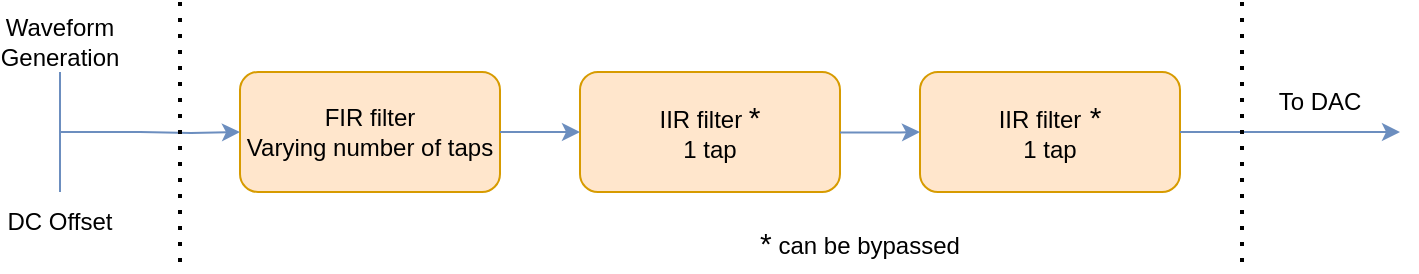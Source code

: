 <mxfile version="15.9.6" type="device"><diagram id="xe7DILvifw8bZ6JbizGX" name="Page-1"><mxGraphModel dx="782" dy="436" grid="1" gridSize="10" guides="1" tooltips="1" connect="1" arrows="1" fold="1" page="1" pageScale="1" pageWidth="850" pageHeight="1100" math="0" shadow="0"><root><mxCell id="0"/><mxCell id="1" parent="0"/><mxCell id="9epC3AYYllVTvkxFt7MB-1" value="FIR filter&lt;br&gt;Varying number of taps" style="rounded=1;whiteSpace=wrap;html=1;fillColor=#ffe6cc;strokeColor=#d79b00;" parent="1" vertex="1"><mxGeometry x="150" y="240" width="130" height="60" as="geometry"/></mxCell><mxCell id="9epC3AYYllVTvkxFt7MB-2" value="IIR filter &lt;font style=&quot;font-size: 15px&quot;&gt;*&lt;/font&gt;&lt;br&gt;1 tap" style="rounded=1;whiteSpace=wrap;html=1;fillColor=#ffe6cc;strokeColor=#d79b00;" parent="1" vertex="1"><mxGeometry x="320" y="240" width="130" height="60" as="geometry"/></mxCell><mxCell id="9epC3AYYllVTvkxFt7MB-3" value="IIR filter&lt;font style=&quot;font-size: 15px&quot;&gt; *&lt;/font&gt;&lt;br&gt;1 tap" style="rounded=1;whiteSpace=wrap;html=1;fillColor=#ffe6cc;strokeColor=#d79b00;" parent="1" vertex="1"><mxGeometry x="490" y="240" width="130" height="60" as="geometry"/></mxCell><mxCell id="9epC3AYYllVTvkxFt7MB-5" value="" style="endArrow=classic;html=1;rounded=0;edgeStyle=orthogonalEdgeStyle;entryX=0;entryY=0.5;entryDx=0;entryDy=0;fillColor=#dae8fc;strokeColor=#6c8ebf;" parent="1" target="9epC3AYYllVTvkxFt7MB-1" edge="1"><mxGeometry width="50" height="50" relative="1" as="geometry"><mxPoint x="100" y="270" as="sourcePoint"/><mxPoint x="120" y="260" as="targetPoint"/><Array as="points"/></mxGeometry></mxCell><mxCell id="9epC3AYYllVTvkxFt7MB-6" value="" style="endArrow=classic;html=1;rounded=0;edgeStyle=orthogonalEdgeStyle;exitX=1;exitY=0.5;exitDx=0;exitDy=0;fillColor=#dae8fc;strokeColor=#6c8ebf;" parent="1" source="9epC3AYYllVTvkxFt7MB-1" edge="1"><mxGeometry width="50" height="50" relative="1" as="geometry"><mxPoint x="230" y="269.5" as="sourcePoint"/><mxPoint x="320" y="270" as="targetPoint"/><Array as="points"/></mxGeometry></mxCell><mxCell id="9epC3AYYllVTvkxFt7MB-7" value="" style="endArrow=classic;html=1;rounded=0;edgeStyle=orthogonalEdgeStyle;exitX=1;exitY=0.5;exitDx=0;exitDy=0;fillColor=#dae8fc;strokeColor=#6c8ebf;" parent="1" edge="1"><mxGeometry width="50" height="50" relative="1" as="geometry"><mxPoint x="450" y="270.21" as="sourcePoint"/><mxPoint x="490" y="270" as="targetPoint"/><Array as="points"><mxPoint x="480" y="269.7"/><mxPoint x="510" y="269.7"/></Array></mxGeometry></mxCell><mxCell id="9epC3AYYllVTvkxFt7MB-8" value="" style="endArrow=classic;html=1;rounded=0;edgeStyle=orthogonalEdgeStyle;exitX=1;exitY=0.5;exitDx=0;exitDy=0;fillColor=#dae8fc;strokeColor=#6c8ebf;" parent="1" edge="1" source="9epC3AYYllVTvkxFt7MB-3"><mxGeometry width="50" height="50" relative="1" as="geometry"><mxPoint x="630" y="270.21" as="sourcePoint"/><mxPoint x="730" y="270" as="targetPoint"/><Array as="points"/></mxGeometry></mxCell><mxCell id="9epC3AYYllVTvkxFt7MB-9" value="" style="endArrow=none;dashed=1;html=1;dashPattern=1 3;strokeWidth=2;rounded=0;edgeStyle=orthogonalEdgeStyle;" parent="1" edge="1"><mxGeometry width="50" height="50" relative="1" as="geometry"><mxPoint x="120" y="335" as="sourcePoint"/><mxPoint x="120" y="205" as="targetPoint"/></mxGeometry></mxCell><mxCell id="9epC3AYYllVTvkxFt7MB-10" value="" style="endArrow=none;dashed=1;html=1;dashPattern=1 3;strokeWidth=2;rounded=0;edgeStyle=orthogonalEdgeStyle;" parent="1" edge="1"><mxGeometry width="50" height="50" relative="1" as="geometry"><mxPoint x="651" y="335" as="sourcePoint"/><mxPoint x="651" y="205" as="targetPoint"/></mxGeometry></mxCell><mxCell id="GMiS7ZK_eLjKBpg6fw5Q-23" style="edgeStyle=orthogonalEdgeStyle;rounded=0;orthogonalLoop=1;jettySize=auto;html=1;exitX=0.5;exitY=1;exitDx=0;exitDy=0;strokeColor=#6C8EBF;endArrow=none;endFill=0;" edge="1" parent="1" source="9epC3AYYllVTvkxFt7MB-11"><mxGeometry relative="1" as="geometry"><mxPoint x="100" y="270" as="targetPoint"/><Array as="points"><mxPoint x="60" y="270"/></Array></mxGeometry></mxCell><mxCell id="9epC3AYYllVTvkxFt7MB-11" value="Waveform Generation" style="text;html=1;strokeColor=none;fillColor=none;align=center;verticalAlign=middle;whiteSpace=wrap;rounded=0;" parent="1" vertex="1"><mxGeometry x="30" y="210" width="60" height="30" as="geometry"/></mxCell><mxCell id="9epC3AYYllVTvkxFt7MB-12" value="To DAC" style="text;html=1;strokeColor=none;fillColor=none;align=center;verticalAlign=middle;whiteSpace=wrap;rounded=0;" parent="1" vertex="1"><mxGeometry x="660" y="240" width="60" height="30" as="geometry"/></mxCell><mxCell id="GMiS7ZK_eLjKBpg6fw5Q-28" style="edgeStyle=orthogonalEdgeStyle;rounded=0;orthogonalLoop=1;jettySize=auto;html=1;exitX=0.5;exitY=0;exitDx=0;exitDy=0;strokeColor=#6C8EBF;endArrow=none;endFill=0;" edge="1" parent="1" source="GMiS7ZK_eLjKBpg6fw5Q-24"><mxGeometry relative="1" as="geometry"><mxPoint x="100" y="270" as="targetPoint"/><Array as="points"><mxPoint x="60" y="270"/></Array></mxGeometry></mxCell><mxCell id="GMiS7ZK_eLjKBpg6fw5Q-24" value="DC Offset" style="text;html=1;strokeColor=none;fillColor=none;align=center;verticalAlign=middle;whiteSpace=wrap;rounded=0;" vertex="1" parent="1"><mxGeometry x="30" y="300" width="60" height="30" as="geometry"/></mxCell><mxCell id="GMiS7ZK_eLjKBpg6fw5Q-30" value="&lt;font style=&quot;font-size: 15px&quot;&gt;*&lt;/font&gt;&lt;font style=&quot;font-size: 12px&quot;&gt; can be bypassed&lt;/font&gt;" style="text;html=1;strokeColor=none;fillColor=none;align=center;verticalAlign=middle;whiteSpace=wrap;rounded=0;fontSize=15;" vertex="1" parent="1"><mxGeometry x="390" y="310" width="140" height="30" as="geometry"/></mxCell></root></mxGraphModel></diagram></mxfile>